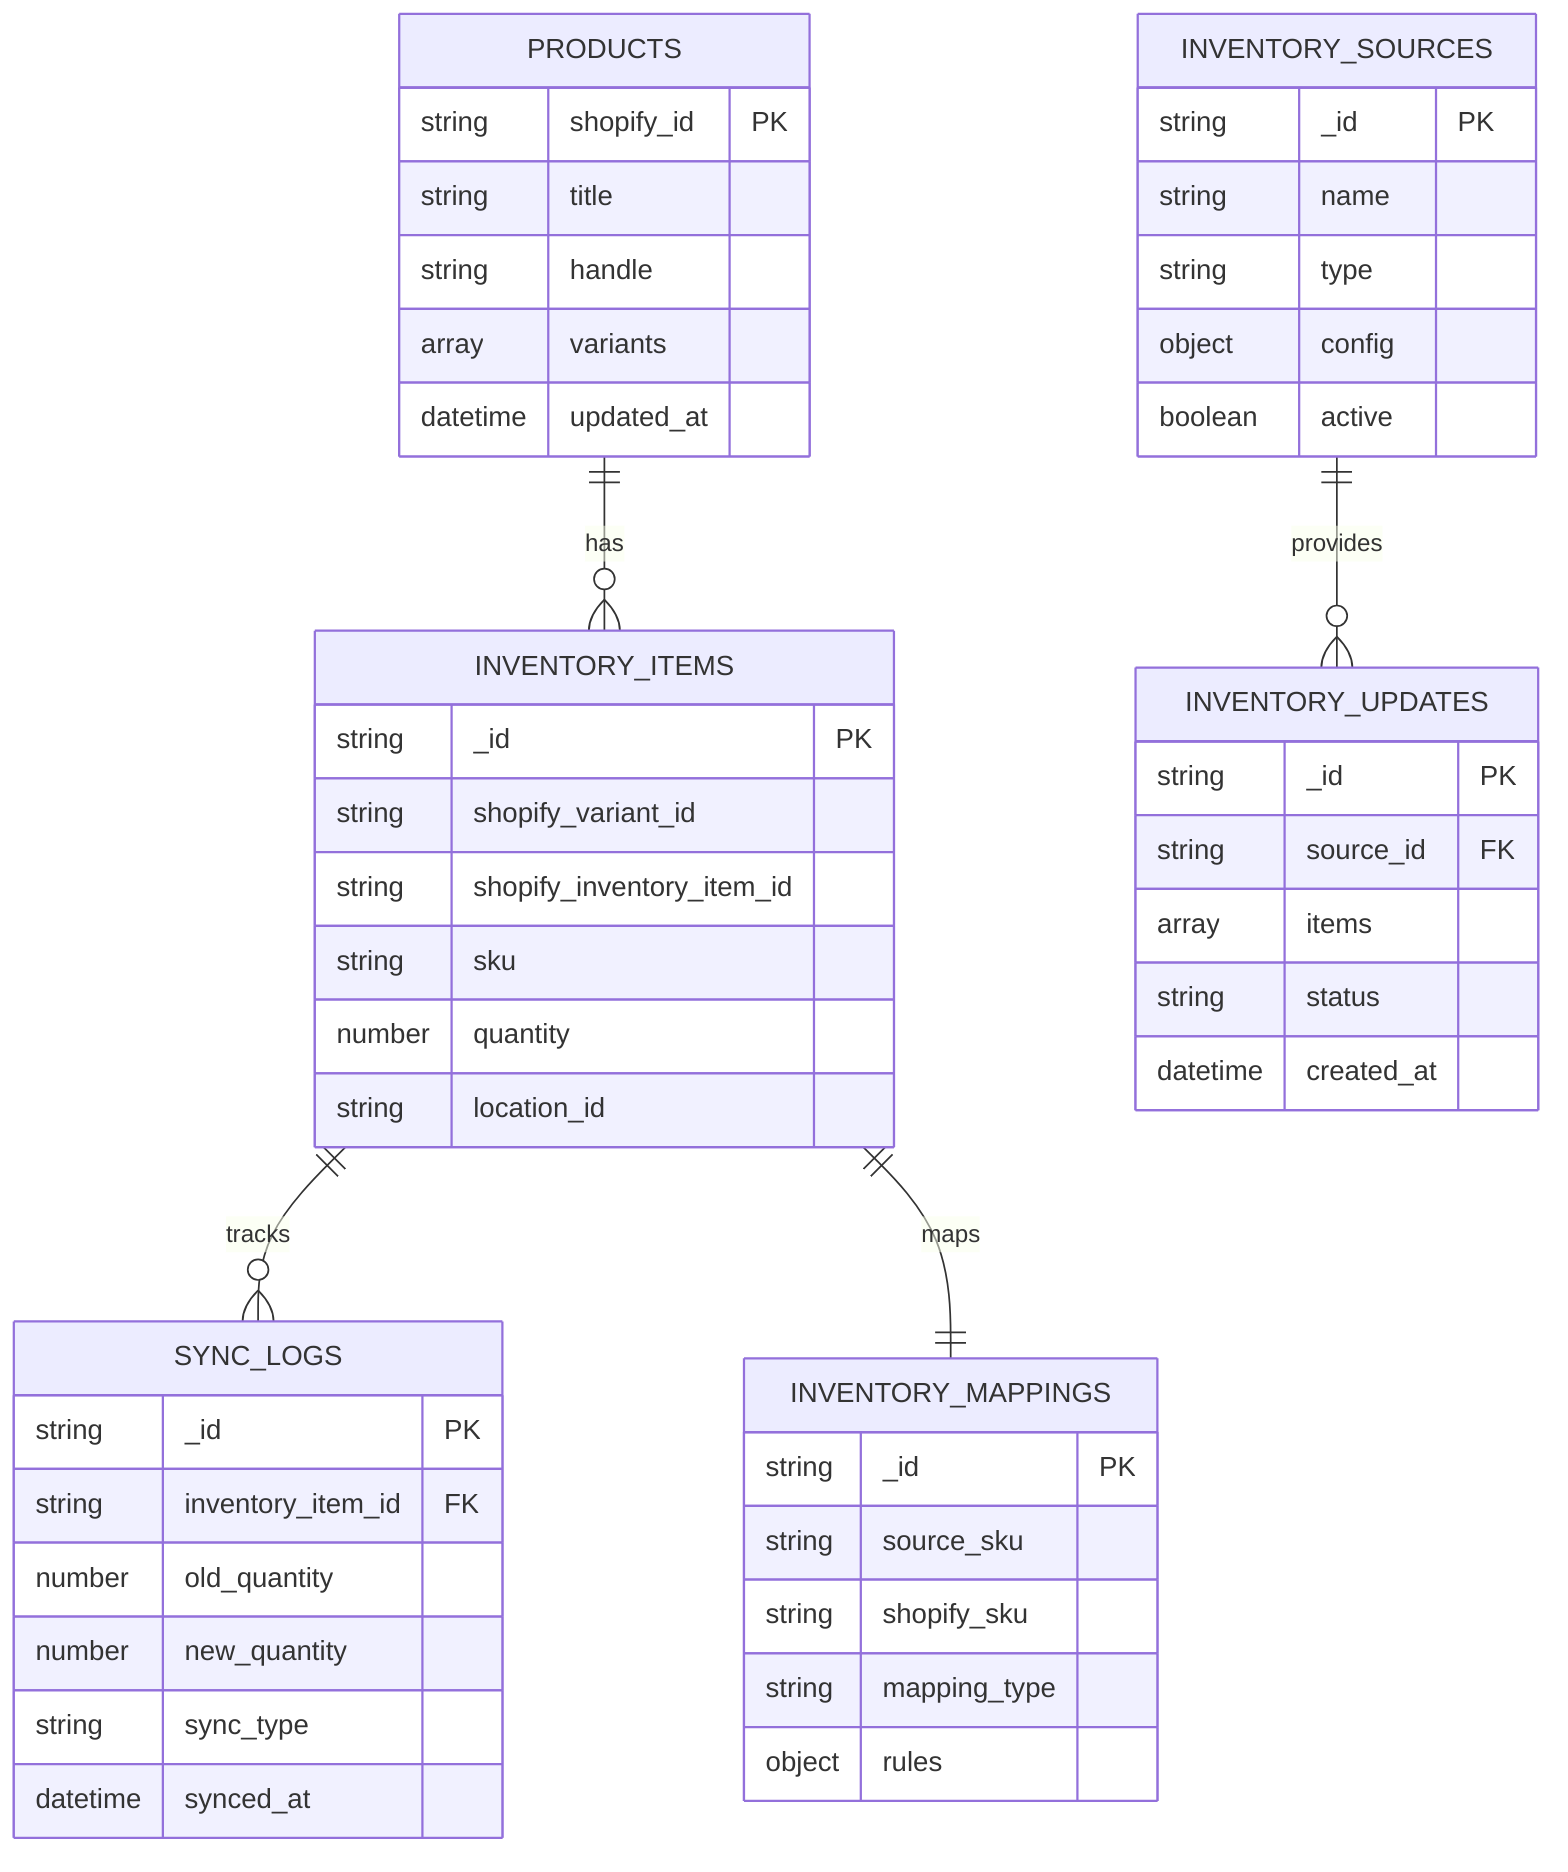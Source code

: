erDiagram
    PRODUCTS ||--o{ INVENTORY_ITEMS : has
    INVENTORY_ITEMS ||--o{ SYNC_LOGS : tracks
    INVENTORY_SOURCES ||--o{ INVENTORY_UPDATES : provides
    INVENTORY_ITEMS ||--|| INVENTORY_MAPPINGS : maps
    
    PRODUCTS {
        string shopify_id PK
        string title
        string handle
        array variants
        datetime updated_at
    }
    
    INVENTORY_ITEMS {
        string _id PK
        string shopify_variant_id
        string shopify_inventory_item_id
        string sku
        number quantity
        string location_id
    }
    
    INVENTORY_MAPPINGS {
        string _id PK
        string source_sku
        string shopify_sku
        string mapping_type
        object rules
    }
    
    INVENTORY_SOURCES {
        string _id PK
        string name
        string type
        object config
        boolean active
    }
    
    INVENTORY_UPDATES {
        string _id PK
        string source_id FK
        array items
        string status
        datetime created_at
    }
    
    SYNC_LOGS {
        string _id PK
        string inventory_item_id FK
        number old_quantity
        number new_quantity
        string sync_type
        datetime synced_at
    }